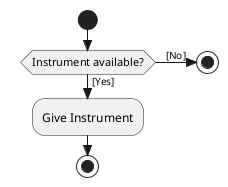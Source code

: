 @startuml Hire 

skinparam guillemet false
skinparam classAttributeIconSize 0
skinparam linetype ortho
skinparam style strictuml
skinparam classArrowFontSize 10
skinparam classFontStyle bold
skinparam SwimlaneBorderThickness 0

skinparam activity {
  hide empty description
}

|\t|
start
if (Instrument available?) then ([Yes])
  :Give Instrument;
  stop
  else (\t[No])
  stop


@enduml